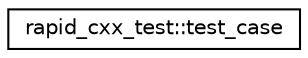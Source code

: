digraph "Graphical Class Hierarchy"
{
  edge [fontname="Helvetica",fontsize="10",labelfontname="Helvetica",labelfontsize="10"];
  node [fontname="Helvetica",fontsize="10",shape=record];
  rankdir="LR";
  Node0 [label="rapid_cxx_test::test_case",height=0.2,width=0.4,color="black", fillcolor="white", style="filled",URL="$structrapid__cxx__test_1_1test__case.html"];
}
